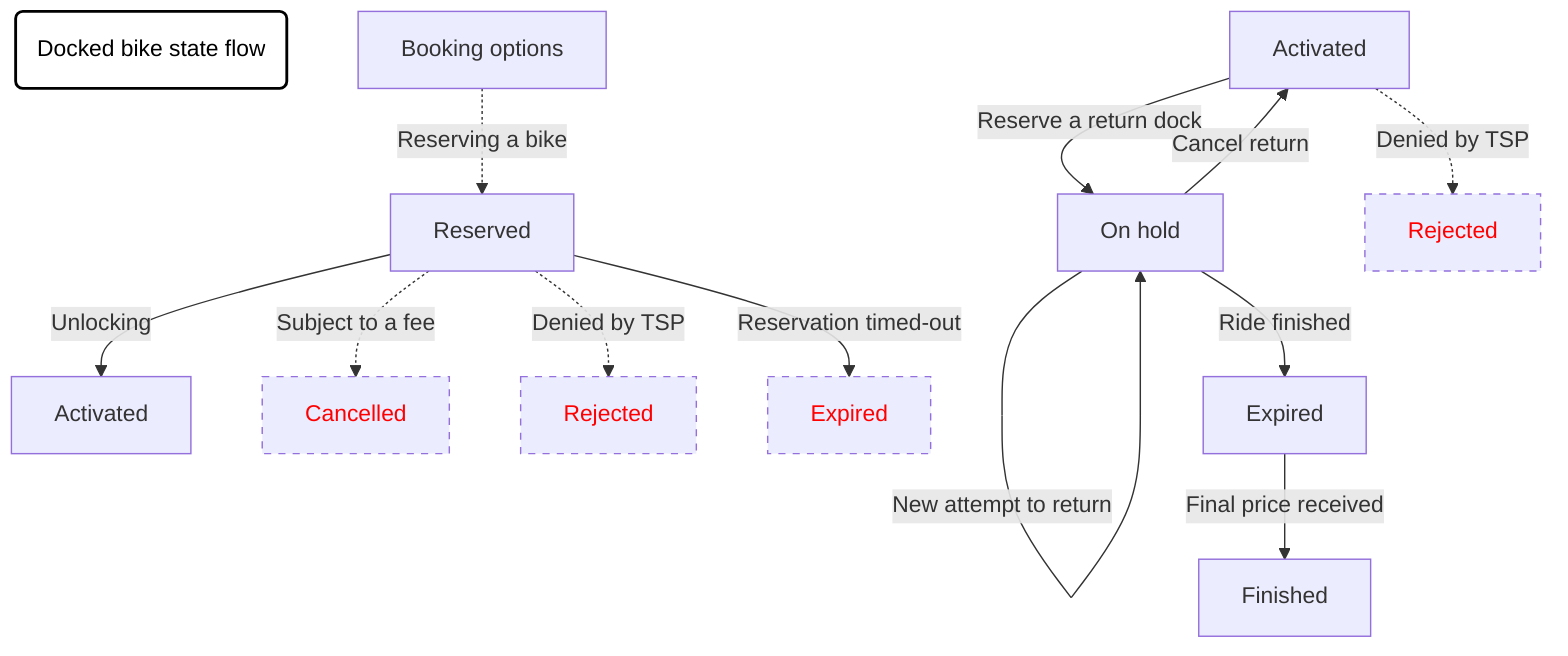 graph TD
  label1(Docked bike state flow)
  %% MermaidJS workflow graph for docker Bike or E-bike TSP
  %% Use https://mermaid-js.github.io/mermaid-live-editor/ to edit
  Options[Booking options] -.->|Reserving a bike | Reserved
  Reserved -->|Unlocking| Activated2[Activated]
  Reserved -.->|Subject to a fee| Cancelled
  Reserved -.->|Denied by TSP| Rejected
  Reserved -->|Reservation timed-out| Expired2[Expired]
  Activated -->|Reserve a return dock| On_hold
  On_hold[On hold] -->|Cancel return| Activated
  On_hold[On hold] -->|New attempt to return| On_hold[On hold]
  Activated -.->|Denied by TSP| Rejected2[Rejected]
  On_hold[On hold] -->|Ride finished| Expired
  Expired -->|Final price received| Finished
  style Cancelled color:red,stroke-dasharray: 5, 5
  style Rejected color:red,stroke-dasharray: 5, 5
  style Rejected2 color:red,stroke-dasharray: 5, 5
  style Expired2 color:red,stroke-dasharray: 5, 5
  style label1 stroke-width:2px,color:black,stroke:black,fill:white